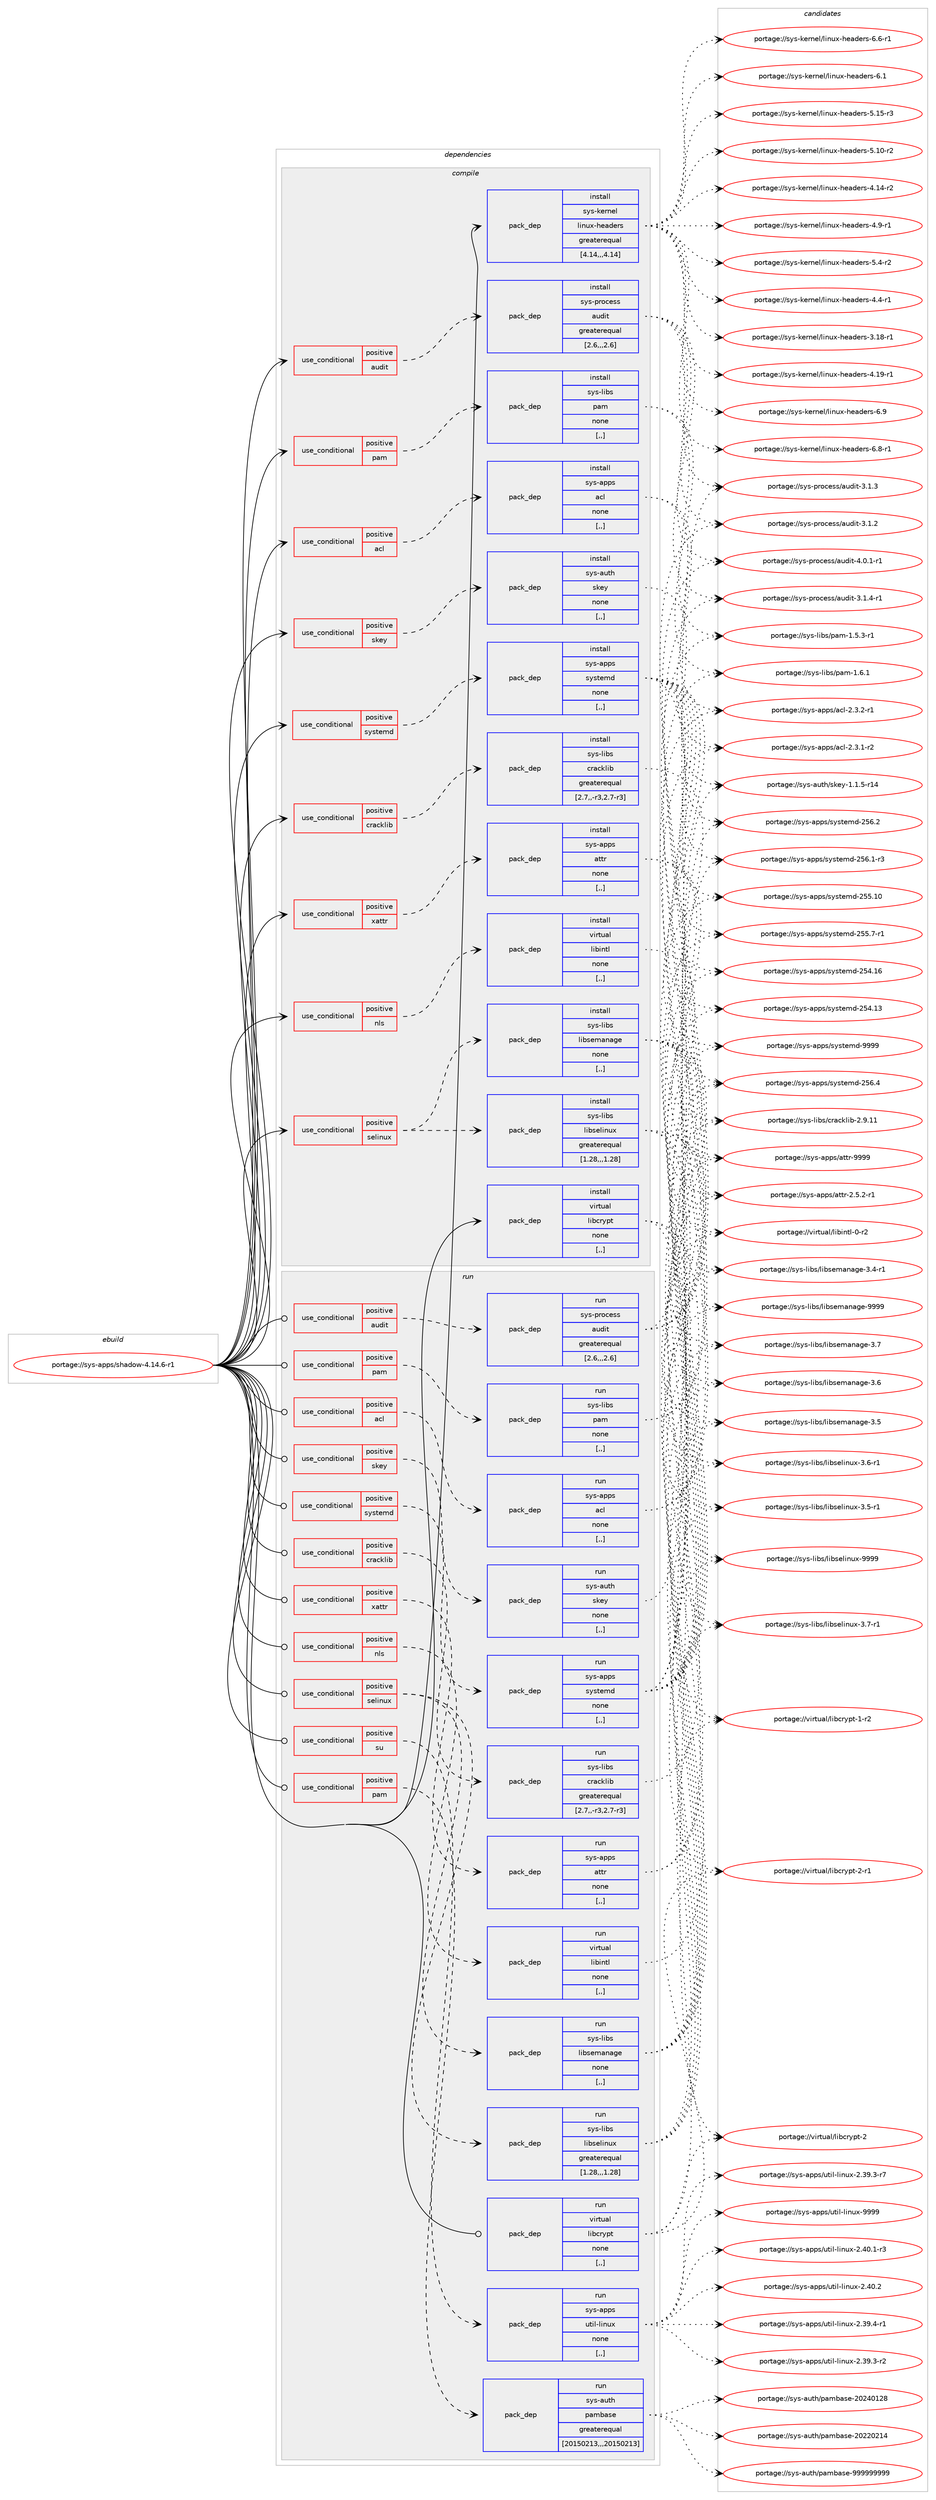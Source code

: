 digraph prolog {

# *************
# Graph options
# *************

newrank=true;
concentrate=true;
compound=true;
graph [rankdir=LR,fontname=Helvetica,fontsize=10,ranksep=1.5];#, ranksep=2.5, nodesep=0.2];
edge  [arrowhead=vee];
node  [fontname=Helvetica,fontsize=10];

# **********
# The ebuild
# **********

subgraph cluster_leftcol {
color=gray;
label=<<i>ebuild</i>>;
id [label="portage://sys-apps/shadow-4.14.6-r1", color=red, width=4, href="../sys-apps/shadow-4.14.6-r1.svg"];
}

# ****************
# The dependencies
# ****************

subgraph cluster_midcol {
color=gray;
label=<<i>dependencies</i>>;
subgraph cluster_compile {
fillcolor="#eeeeee";
style=filled;
label=<<i>compile</i>>;
subgraph cond111982 {
dependency423273 [label=<<TABLE BORDER="0" CELLBORDER="1" CELLSPACING="0" CELLPADDING="4"><TR><TD ROWSPAN="3" CELLPADDING="10">use_conditional</TD></TR><TR><TD>positive</TD></TR><TR><TD>acl</TD></TR></TABLE>>, shape=none, color=red];
subgraph pack308368 {
dependency423274 [label=<<TABLE BORDER="0" CELLBORDER="1" CELLSPACING="0" CELLPADDING="4" WIDTH="220"><TR><TD ROWSPAN="6" CELLPADDING="30">pack_dep</TD></TR><TR><TD WIDTH="110">install</TD></TR><TR><TD>sys-apps</TD></TR><TR><TD>acl</TD></TR><TR><TD>none</TD></TR><TR><TD>[,,]</TD></TR></TABLE>>, shape=none, color=blue];
}
dependency423273:e -> dependency423274:w [weight=20,style="dashed",arrowhead="vee"];
}
id:e -> dependency423273:w [weight=20,style="solid",arrowhead="vee"];
subgraph cond111983 {
dependency423275 [label=<<TABLE BORDER="0" CELLBORDER="1" CELLSPACING="0" CELLPADDING="4"><TR><TD ROWSPAN="3" CELLPADDING="10">use_conditional</TD></TR><TR><TD>positive</TD></TR><TR><TD>audit</TD></TR></TABLE>>, shape=none, color=red];
subgraph pack308369 {
dependency423276 [label=<<TABLE BORDER="0" CELLBORDER="1" CELLSPACING="0" CELLPADDING="4" WIDTH="220"><TR><TD ROWSPAN="6" CELLPADDING="30">pack_dep</TD></TR><TR><TD WIDTH="110">install</TD></TR><TR><TD>sys-process</TD></TR><TR><TD>audit</TD></TR><TR><TD>greaterequal</TD></TR><TR><TD>[2.6,,,2.6]</TD></TR></TABLE>>, shape=none, color=blue];
}
dependency423275:e -> dependency423276:w [weight=20,style="dashed",arrowhead="vee"];
}
id:e -> dependency423275:w [weight=20,style="solid",arrowhead="vee"];
subgraph cond111984 {
dependency423277 [label=<<TABLE BORDER="0" CELLBORDER="1" CELLSPACING="0" CELLPADDING="4"><TR><TD ROWSPAN="3" CELLPADDING="10">use_conditional</TD></TR><TR><TD>positive</TD></TR><TR><TD>cracklib</TD></TR></TABLE>>, shape=none, color=red];
subgraph pack308370 {
dependency423278 [label=<<TABLE BORDER="0" CELLBORDER="1" CELLSPACING="0" CELLPADDING="4" WIDTH="220"><TR><TD ROWSPAN="6" CELLPADDING="30">pack_dep</TD></TR><TR><TD WIDTH="110">install</TD></TR><TR><TD>sys-libs</TD></TR><TR><TD>cracklib</TD></TR><TR><TD>greaterequal</TD></TR><TR><TD>[2.7,,-r3,2.7-r3]</TD></TR></TABLE>>, shape=none, color=blue];
}
dependency423277:e -> dependency423278:w [weight=20,style="dashed",arrowhead="vee"];
}
id:e -> dependency423277:w [weight=20,style="solid",arrowhead="vee"];
subgraph cond111985 {
dependency423279 [label=<<TABLE BORDER="0" CELLBORDER="1" CELLSPACING="0" CELLPADDING="4"><TR><TD ROWSPAN="3" CELLPADDING="10">use_conditional</TD></TR><TR><TD>positive</TD></TR><TR><TD>nls</TD></TR></TABLE>>, shape=none, color=red];
subgraph pack308371 {
dependency423280 [label=<<TABLE BORDER="0" CELLBORDER="1" CELLSPACING="0" CELLPADDING="4" WIDTH="220"><TR><TD ROWSPAN="6" CELLPADDING="30">pack_dep</TD></TR><TR><TD WIDTH="110">install</TD></TR><TR><TD>virtual</TD></TR><TR><TD>libintl</TD></TR><TR><TD>none</TD></TR><TR><TD>[,,]</TD></TR></TABLE>>, shape=none, color=blue];
}
dependency423279:e -> dependency423280:w [weight=20,style="dashed",arrowhead="vee"];
}
id:e -> dependency423279:w [weight=20,style="solid",arrowhead="vee"];
subgraph cond111986 {
dependency423281 [label=<<TABLE BORDER="0" CELLBORDER="1" CELLSPACING="0" CELLPADDING="4"><TR><TD ROWSPAN="3" CELLPADDING="10">use_conditional</TD></TR><TR><TD>positive</TD></TR><TR><TD>pam</TD></TR></TABLE>>, shape=none, color=red];
subgraph pack308372 {
dependency423282 [label=<<TABLE BORDER="0" CELLBORDER="1" CELLSPACING="0" CELLPADDING="4" WIDTH="220"><TR><TD ROWSPAN="6" CELLPADDING="30">pack_dep</TD></TR><TR><TD WIDTH="110">install</TD></TR><TR><TD>sys-libs</TD></TR><TR><TD>pam</TD></TR><TR><TD>none</TD></TR><TR><TD>[,,]</TD></TR></TABLE>>, shape=none, color=blue];
}
dependency423281:e -> dependency423282:w [weight=20,style="dashed",arrowhead="vee"];
}
id:e -> dependency423281:w [weight=20,style="solid",arrowhead="vee"];
subgraph cond111987 {
dependency423283 [label=<<TABLE BORDER="0" CELLBORDER="1" CELLSPACING="0" CELLPADDING="4"><TR><TD ROWSPAN="3" CELLPADDING="10">use_conditional</TD></TR><TR><TD>positive</TD></TR><TR><TD>selinux</TD></TR></TABLE>>, shape=none, color=red];
subgraph pack308373 {
dependency423284 [label=<<TABLE BORDER="0" CELLBORDER="1" CELLSPACING="0" CELLPADDING="4" WIDTH="220"><TR><TD ROWSPAN="6" CELLPADDING="30">pack_dep</TD></TR><TR><TD WIDTH="110">install</TD></TR><TR><TD>sys-libs</TD></TR><TR><TD>libselinux</TD></TR><TR><TD>greaterequal</TD></TR><TR><TD>[1.28,,,1.28]</TD></TR></TABLE>>, shape=none, color=blue];
}
dependency423283:e -> dependency423284:w [weight=20,style="dashed",arrowhead="vee"];
subgraph pack308374 {
dependency423285 [label=<<TABLE BORDER="0" CELLBORDER="1" CELLSPACING="0" CELLPADDING="4" WIDTH="220"><TR><TD ROWSPAN="6" CELLPADDING="30">pack_dep</TD></TR><TR><TD WIDTH="110">install</TD></TR><TR><TD>sys-libs</TD></TR><TR><TD>libsemanage</TD></TR><TR><TD>none</TD></TR><TR><TD>[,,]</TD></TR></TABLE>>, shape=none, color=blue];
}
dependency423283:e -> dependency423285:w [weight=20,style="dashed",arrowhead="vee"];
}
id:e -> dependency423283:w [weight=20,style="solid",arrowhead="vee"];
subgraph cond111988 {
dependency423286 [label=<<TABLE BORDER="0" CELLBORDER="1" CELLSPACING="0" CELLPADDING="4"><TR><TD ROWSPAN="3" CELLPADDING="10">use_conditional</TD></TR><TR><TD>positive</TD></TR><TR><TD>skey</TD></TR></TABLE>>, shape=none, color=red];
subgraph pack308375 {
dependency423287 [label=<<TABLE BORDER="0" CELLBORDER="1" CELLSPACING="0" CELLPADDING="4" WIDTH="220"><TR><TD ROWSPAN="6" CELLPADDING="30">pack_dep</TD></TR><TR><TD WIDTH="110">install</TD></TR><TR><TD>sys-auth</TD></TR><TR><TD>skey</TD></TR><TR><TD>none</TD></TR><TR><TD>[,,]</TD></TR></TABLE>>, shape=none, color=blue];
}
dependency423286:e -> dependency423287:w [weight=20,style="dashed",arrowhead="vee"];
}
id:e -> dependency423286:w [weight=20,style="solid",arrowhead="vee"];
subgraph cond111989 {
dependency423288 [label=<<TABLE BORDER="0" CELLBORDER="1" CELLSPACING="0" CELLPADDING="4"><TR><TD ROWSPAN="3" CELLPADDING="10">use_conditional</TD></TR><TR><TD>positive</TD></TR><TR><TD>systemd</TD></TR></TABLE>>, shape=none, color=red];
subgraph pack308376 {
dependency423289 [label=<<TABLE BORDER="0" CELLBORDER="1" CELLSPACING="0" CELLPADDING="4" WIDTH="220"><TR><TD ROWSPAN="6" CELLPADDING="30">pack_dep</TD></TR><TR><TD WIDTH="110">install</TD></TR><TR><TD>sys-apps</TD></TR><TR><TD>systemd</TD></TR><TR><TD>none</TD></TR><TR><TD>[,,]</TD></TR></TABLE>>, shape=none, color=blue];
}
dependency423288:e -> dependency423289:w [weight=20,style="dashed",arrowhead="vee"];
}
id:e -> dependency423288:w [weight=20,style="solid",arrowhead="vee"];
subgraph cond111990 {
dependency423290 [label=<<TABLE BORDER="0" CELLBORDER="1" CELLSPACING="0" CELLPADDING="4"><TR><TD ROWSPAN="3" CELLPADDING="10">use_conditional</TD></TR><TR><TD>positive</TD></TR><TR><TD>xattr</TD></TR></TABLE>>, shape=none, color=red];
subgraph pack308377 {
dependency423291 [label=<<TABLE BORDER="0" CELLBORDER="1" CELLSPACING="0" CELLPADDING="4" WIDTH="220"><TR><TD ROWSPAN="6" CELLPADDING="30">pack_dep</TD></TR><TR><TD WIDTH="110">install</TD></TR><TR><TD>sys-apps</TD></TR><TR><TD>attr</TD></TR><TR><TD>none</TD></TR><TR><TD>[,,]</TD></TR></TABLE>>, shape=none, color=blue];
}
dependency423290:e -> dependency423291:w [weight=20,style="dashed",arrowhead="vee"];
}
id:e -> dependency423290:w [weight=20,style="solid",arrowhead="vee"];
subgraph pack308378 {
dependency423292 [label=<<TABLE BORDER="0" CELLBORDER="1" CELLSPACING="0" CELLPADDING="4" WIDTH="220"><TR><TD ROWSPAN="6" CELLPADDING="30">pack_dep</TD></TR><TR><TD WIDTH="110">install</TD></TR><TR><TD>sys-kernel</TD></TR><TR><TD>linux-headers</TD></TR><TR><TD>greaterequal</TD></TR><TR><TD>[4.14,,,4.14]</TD></TR></TABLE>>, shape=none, color=blue];
}
id:e -> dependency423292:w [weight=20,style="solid",arrowhead="vee"];
subgraph pack308379 {
dependency423293 [label=<<TABLE BORDER="0" CELLBORDER="1" CELLSPACING="0" CELLPADDING="4" WIDTH="220"><TR><TD ROWSPAN="6" CELLPADDING="30">pack_dep</TD></TR><TR><TD WIDTH="110">install</TD></TR><TR><TD>virtual</TD></TR><TR><TD>libcrypt</TD></TR><TR><TD>none</TD></TR><TR><TD>[,,]</TD></TR></TABLE>>, shape=none, color=blue];
}
id:e -> dependency423293:w [weight=20,style="solid",arrowhead="vee"];
}
subgraph cluster_compileandrun {
fillcolor="#eeeeee";
style=filled;
label=<<i>compile and run</i>>;
}
subgraph cluster_run {
fillcolor="#eeeeee";
style=filled;
label=<<i>run</i>>;
subgraph cond111991 {
dependency423294 [label=<<TABLE BORDER="0" CELLBORDER="1" CELLSPACING="0" CELLPADDING="4"><TR><TD ROWSPAN="3" CELLPADDING="10">use_conditional</TD></TR><TR><TD>positive</TD></TR><TR><TD>acl</TD></TR></TABLE>>, shape=none, color=red];
subgraph pack308380 {
dependency423295 [label=<<TABLE BORDER="0" CELLBORDER="1" CELLSPACING="0" CELLPADDING="4" WIDTH="220"><TR><TD ROWSPAN="6" CELLPADDING="30">pack_dep</TD></TR><TR><TD WIDTH="110">run</TD></TR><TR><TD>sys-apps</TD></TR><TR><TD>acl</TD></TR><TR><TD>none</TD></TR><TR><TD>[,,]</TD></TR></TABLE>>, shape=none, color=blue];
}
dependency423294:e -> dependency423295:w [weight=20,style="dashed",arrowhead="vee"];
}
id:e -> dependency423294:w [weight=20,style="solid",arrowhead="odot"];
subgraph cond111992 {
dependency423296 [label=<<TABLE BORDER="0" CELLBORDER="1" CELLSPACING="0" CELLPADDING="4"><TR><TD ROWSPAN="3" CELLPADDING="10">use_conditional</TD></TR><TR><TD>positive</TD></TR><TR><TD>audit</TD></TR></TABLE>>, shape=none, color=red];
subgraph pack308381 {
dependency423297 [label=<<TABLE BORDER="0" CELLBORDER="1" CELLSPACING="0" CELLPADDING="4" WIDTH="220"><TR><TD ROWSPAN="6" CELLPADDING="30">pack_dep</TD></TR><TR><TD WIDTH="110">run</TD></TR><TR><TD>sys-process</TD></TR><TR><TD>audit</TD></TR><TR><TD>greaterequal</TD></TR><TR><TD>[2.6,,,2.6]</TD></TR></TABLE>>, shape=none, color=blue];
}
dependency423296:e -> dependency423297:w [weight=20,style="dashed",arrowhead="vee"];
}
id:e -> dependency423296:w [weight=20,style="solid",arrowhead="odot"];
subgraph cond111993 {
dependency423298 [label=<<TABLE BORDER="0" CELLBORDER="1" CELLSPACING="0" CELLPADDING="4"><TR><TD ROWSPAN="3" CELLPADDING="10">use_conditional</TD></TR><TR><TD>positive</TD></TR><TR><TD>cracklib</TD></TR></TABLE>>, shape=none, color=red];
subgraph pack308382 {
dependency423299 [label=<<TABLE BORDER="0" CELLBORDER="1" CELLSPACING="0" CELLPADDING="4" WIDTH="220"><TR><TD ROWSPAN="6" CELLPADDING="30">pack_dep</TD></TR><TR><TD WIDTH="110">run</TD></TR><TR><TD>sys-libs</TD></TR><TR><TD>cracklib</TD></TR><TR><TD>greaterequal</TD></TR><TR><TD>[2.7,,-r3,2.7-r3]</TD></TR></TABLE>>, shape=none, color=blue];
}
dependency423298:e -> dependency423299:w [weight=20,style="dashed",arrowhead="vee"];
}
id:e -> dependency423298:w [weight=20,style="solid",arrowhead="odot"];
subgraph cond111994 {
dependency423300 [label=<<TABLE BORDER="0" CELLBORDER="1" CELLSPACING="0" CELLPADDING="4"><TR><TD ROWSPAN="3" CELLPADDING="10">use_conditional</TD></TR><TR><TD>positive</TD></TR><TR><TD>nls</TD></TR></TABLE>>, shape=none, color=red];
subgraph pack308383 {
dependency423301 [label=<<TABLE BORDER="0" CELLBORDER="1" CELLSPACING="0" CELLPADDING="4" WIDTH="220"><TR><TD ROWSPAN="6" CELLPADDING="30">pack_dep</TD></TR><TR><TD WIDTH="110">run</TD></TR><TR><TD>virtual</TD></TR><TR><TD>libintl</TD></TR><TR><TD>none</TD></TR><TR><TD>[,,]</TD></TR></TABLE>>, shape=none, color=blue];
}
dependency423300:e -> dependency423301:w [weight=20,style="dashed",arrowhead="vee"];
}
id:e -> dependency423300:w [weight=20,style="solid",arrowhead="odot"];
subgraph cond111995 {
dependency423302 [label=<<TABLE BORDER="0" CELLBORDER="1" CELLSPACING="0" CELLPADDING="4"><TR><TD ROWSPAN="3" CELLPADDING="10">use_conditional</TD></TR><TR><TD>positive</TD></TR><TR><TD>pam</TD></TR></TABLE>>, shape=none, color=red];
subgraph pack308384 {
dependency423303 [label=<<TABLE BORDER="0" CELLBORDER="1" CELLSPACING="0" CELLPADDING="4" WIDTH="220"><TR><TD ROWSPAN="6" CELLPADDING="30">pack_dep</TD></TR><TR><TD WIDTH="110">run</TD></TR><TR><TD>sys-auth</TD></TR><TR><TD>pambase</TD></TR><TR><TD>greaterequal</TD></TR><TR><TD>[20150213,,,20150213]</TD></TR></TABLE>>, shape=none, color=blue];
}
dependency423302:e -> dependency423303:w [weight=20,style="dashed",arrowhead="vee"];
}
id:e -> dependency423302:w [weight=20,style="solid",arrowhead="odot"];
subgraph cond111996 {
dependency423304 [label=<<TABLE BORDER="0" CELLBORDER="1" CELLSPACING="0" CELLPADDING="4"><TR><TD ROWSPAN="3" CELLPADDING="10">use_conditional</TD></TR><TR><TD>positive</TD></TR><TR><TD>pam</TD></TR></TABLE>>, shape=none, color=red];
subgraph pack308385 {
dependency423305 [label=<<TABLE BORDER="0" CELLBORDER="1" CELLSPACING="0" CELLPADDING="4" WIDTH="220"><TR><TD ROWSPAN="6" CELLPADDING="30">pack_dep</TD></TR><TR><TD WIDTH="110">run</TD></TR><TR><TD>sys-libs</TD></TR><TR><TD>pam</TD></TR><TR><TD>none</TD></TR><TR><TD>[,,]</TD></TR></TABLE>>, shape=none, color=blue];
}
dependency423304:e -> dependency423305:w [weight=20,style="dashed",arrowhead="vee"];
}
id:e -> dependency423304:w [weight=20,style="solid",arrowhead="odot"];
subgraph cond111997 {
dependency423306 [label=<<TABLE BORDER="0" CELLBORDER="1" CELLSPACING="0" CELLPADDING="4"><TR><TD ROWSPAN="3" CELLPADDING="10">use_conditional</TD></TR><TR><TD>positive</TD></TR><TR><TD>selinux</TD></TR></TABLE>>, shape=none, color=red];
subgraph pack308386 {
dependency423307 [label=<<TABLE BORDER="0" CELLBORDER="1" CELLSPACING="0" CELLPADDING="4" WIDTH="220"><TR><TD ROWSPAN="6" CELLPADDING="30">pack_dep</TD></TR><TR><TD WIDTH="110">run</TD></TR><TR><TD>sys-libs</TD></TR><TR><TD>libselinux</TD></TR><TR><TD>greaterequal</TD></TR><TR><TD>[1.28,,,1.28]</TD></TR></TABLE>>, shape=none, color=blue];
}
dependency423306:e -> dependency423307:w [weight=20,style="dashed",arrowhead="vee"];
subgraph pack308387 {
dependency423308 [label=<<TABLE BORDER="0" CELLBORDER="1" CELLSPACING="0" CELLPADDING="4" WIDTH="220"><TR><TD ROWSPAN="6" CELLPADDING="30">pack_dep</TD></TR><TR><TD WIDTH="110">run</TD></TR><TR><TD>sys-libs</TD></TR><TR><TD>libsemanage</TD></TR><TR><TD>none</TD></TR><TR><TD>[,,]</TD></TR></TABLE>>, shape=none, color=blue];
}
dependency423306:e -> dependency423308:w [weight=20,style="dashed",arrowhead="vee"];
}
id:e -> dependency423306:w [weight=20,style="solid",arrowhead="odot"];
subgraph cond111998 {
dependency423309 [label=<<TABLE BORDER="0" CELLBORDER="1" CELLSPACING="0" CELLPADDING="4"><TR><TD ROWSPAN="3" CELLPADDING="10">use_conditional</TD></TR><TR><TD>positive</TD></TR><TR><TD>skey</TD></TR></TABLE>>, shape=none, color=red];
subgraph pack308388 {
dependency423310 [label=<<TABLE BORDER="0" CELLBORDER="1" CELLSPACING="0" CELLPADDING="4" WIDTH="220"><TR><TD ROWSPAN="6" CELLPADDING="30">pack_dep</TD></TR><TR><TD WIDTH="110">run</TD></TR><TR><TD>sys-auth</TD></TR><TR><TD>skey</TD></TR><TR><TD>none</TD></TR><TR><TD>[,,]</TD></TR></TABLE>>, shape=none, color=blue];
}
dependency423309:e -> dependency423310:w [weight=20,style="dashed",arrowhead="vee"];
}
id:e -> dependency423309:w [weight=20,style="solid",arrowhead="odot"];
subgraph cond111999 {
dependency423311 [label=<<TABLE BORDER="0" CELLBORDER="1" CELLSPACING="0" CELLPADDING="4"><TR><TD ROWSPAN="3" CELLPADDING="10">use_conditional</TD></TR><TR><TD>positive</TD></TR><TR><TD>su</TD></TR></TABLE>>, shape=none, color=red];
subgraph pack308389 {
dependency423312 [label=<<TABLE BORDER="0" CELLBORDER="1" CELLSPACING="0" CELLPADDING="4" WIDTH="220"><TR><TD ROWSPAN="6" CELLPADDING="30">pack_dep</TD></TR><TR><TD WIDTH="110">run</TD></TR><TR><TD>sys-apps</TD></TR><TR><TD>util-linux</TD></TR><TR><TD>none</TD></TR><TR><TD>[,,]</TD></TR></TABLE>>, shape=none, color=blue];
}
dependency423311:e -> dependency423312:w [weight=20,style="dashed",arrowhead="vee"];
}
id:e -> dependency423311:w [weight=20,style="solid",arrowhead="odot"];
subgraph cond112000 {
dependency423313 [label=<<TABLE BORDER="0" CELLBORDER="1" CELLSPACING="0" CELLPADDING="4"><TR><TD ROWSPAN="3" CELLPADDING="10">use_conditional</TD></TR><TR><TD>positive</TD></TR><TR><TD>systemd</TD></TR></TABLE>>, shape=none, color=red];
subgraph pack308390 {
dependency423314 [label=<<TABLE BORDER="0" CELLBORDER="1" CELLSPACING="0" CELLPADDING="4" WIDTH="220"><TR><TD ROWSPAN="6" CELLPADDING="30">pack_dep</TD></TR><TR><TD WIDTH="110">run</TD></TR><TR><TD>sys-apps</TD></TR><TR><TD>systemd</TD></TR><TR><TD>none</TD></TR><TR><TD>[,,]</TD></TR></TABLE>>, shape=none, color=blue];
}
dependency423313:e -> dependency423314:w [weight=20,style="dashed",arrowhead="vee"];
}
id:e -> dependency423313:w [weight=20,style="solid",arrowhead="odot"];
subgraph cond112001 {
dependency423315 [label=<<TABLE BORDER="0" CELLBORDER="1" CELLSPACING="0" CELLPADDING="4"><TR><TD ROWSPAN="3" CELLPADDING="10">use_conditional</TD></TR><TR><TD>positive</TD></TR><TR><TD>xattr</TD></TR></TABLE>>, shape=none, color=red];
subgraph pack308391 {
dependency423316 [label=<<TABLE BORDER="0" CELLBORDER="1" CELLSPACING="0" CELLPADDING="4" WIDTH="220"><TR><TD ROWSPAN="6" CELLPADDING="30">pack_dep</TD></TR><TR><TD WIDTH="110">run</TD></TR><TR><TD>sys-apps</TD></TR><TR><TD>attr</TD></TR><TR><TD>none</TD></TR><TR><TD>[,,]</TD></TR></TABLE>>, shape=none, color=blue];
}
dependency423315:e -> dependency423316:w [weight=20,style="dashed",arrowhead="vee"];
}
id:e -> dependency423315:w [weight=20,style="solid",arrowhead="odot"];
subgraph pack308392 {
dependency423317 [label=<<TABLE BORDER="0" CELLBORDER="1" CELLSPACING="0" CELLPADDING="4" WIDTH="220"><TR><TD ROWSPAN="6" CELLPADDING="30">pack_dep</TD></TR><TR><TD WIDTH="110">run</TD></TR><TR><TD>virtual</TD></TR><TR><TD>libcrypt</TD></TR><TR><TD>none</TD></TR><TR><TD>[,,]</TD></TR></TABLE>>, shape=none, color=blue];
}
id:e -> dependency423317:w [weight=20,style="solid",arrowhead="odot"];
}
}

# **************
# The candidates
# **************

subgraph cluster_choices {
rank=same;
color=gray;
label=<<i>candidates</i>>;

subgraph choice308368 {
color=black;
nodesep=1;
choice11512111545971121121154797991084550465146504511449 [label="portage://sys-apps/acl-2.3.2-r1", color=red, width=4,href="../sys-apps/acl-2.3.2-r1.svg"];
choice11512111545971121121154797991084550465146494511450 [label="portage://sys-apps/acl-2.3.1-r2", color=red, width=4,href="../sys-apps/acl-2.3.1-r2.svg"];
dependency423274:e -> choice11512111545971121121154797991084550465146504511449:w [style=dotted,weight="100"];
dependency423274:e -> choice11512111545971121121154797991084550465146494511450:w [style=dotted,weight="100"];
}
subgraph choice308369 {
color=black;
nodesep=1;
choice115121115451121141119910111511547971171001051164552464846494511449 [label="portage://sys-process/audit-4.0.1-r1", color=red, width=4,href="../sys-process/audit-4.0.1-r1.svg"];
choice115121115451121141119910111511547971171001051164551464946524511449 [label="portage://sys-process/audit-3.1.4-r1", color=red, width=4,href="../sys-process/audit-3.1.4-r1.svg"];
choice11512111545112114111991011151154797117100105116455146494651 [label="portage://sys-process/audit-3.1.3", color=red, width=4,href="../sys-process/audit-3.1.3.svg"];
choice11512111545112114111991011151154797117100105116455146494650 [label="portage://sys-process/audit-3.1.2", color=red, width=4,href="../sys-process/audit-3.1.2.svg"];
dependency423276:e -> choice115121115451121141119910111511547971171001051164552464846494511449:w [style=dotted,weight="100"];
dependency423276:e -> choice115121115451121141119910111511547971171001051164551464946524511449:w [style=dotted,weight="100"];
dependency423276:e -> choice11512111545112114111991011151154797117100105116455146494651:w [style=dotted,weight="100"];
dependency423276:e -> choice11512111545112114111991011151154797117100105116455146494650:w [style=dotted,weight="100"];
}
subgraph choice308370 {
color=black;
nodesep=1;
choice1151211154510810598115479911497991071081059845504657464949 [label="portage://sys-libs/cracklib-2.9.11", color=red, width=4,href="../sys-libs/cracklib-2.9.11.svg"];
dependency423278:e -> choice1151211154510810598115479911497991071081059845504657464949:w [style=dotted,weight="100"];
}
subgraph choice308371 {
color=black;
nodesep=1;
choice11810511411611797108471081059810511011610845484511450 [label="portage://virtual/libintl-0-r2", color=red, width=4,href="../virtual/libintl-0-r2.svg"];
dependency423280:e -> choice11810511411611797108471081059810511011610845484511450:w [style=dotted,weight="100"];
}
subgraph choice308372 {
color=black;
nodesep=1;
choice11512111545108105981154711297109454946544649 [label="portage://sys-libs/pam-1.6.1", color=red, width=4,href="../sys-libs/pam-1.6.1.svg"];
choice115121115451081059811547112971094549465346514511449 [label="portage://sys-libs/pam-1.5.3-r1", color=red, width=4,href="../sys-libs/pam-1.5.3-r1.svg"];
dependency423282:e -> choice11512111545108105981154711297109454946544649:w [style=dotted,weight="100"];
dependency423282:e -> choice115121115451081059811547112971094549465346514511449:w [style=dotted,weight="100"];
}
subgraph choice308373 {
color=black;
nodesep=1;
choice115121115451081059811547108105981151011081051101171204557575757 [label="portage://sys-libs/libselinux-9999", color=red, width=4,href="../sys-libs/libselinux-9999.svg"];
choice11512111545108105981154710810598115101108105110117120455146554511449 [label="portage://sys-libs/libselinux-3.7-r1", color=red, width=4,href="../sys-libs/libselinux-3.7-r1.svg"];
choice11512111545108105981154710810598115101108105110117120455146544511449 [label="portage://sys-libs/libselinux-3.6-r1", color=red, width=4,href="../sys-libs/libselinux-3.6-r1.svg"];
choice11512111545108105981154710810598115101108105110117120455146534511449 [label="portage://sys-libs/libselinux-3.5-r1", color=red, width=4,href="../sys-libs/libselinux-3.5-r1.svg"];
dependency423284:e -> choice115121115451081059811547108105981151011081051101171204557575757:w [style=dotted,weight="100"];
dependency423284:e -> choice11512111545108105981154710810598115101108105110117120455146554511449:w [style=dotted,weight="100"];
dependency423284:e -> choice11512111545108105981154710810598115101108105110117120455146544511449:w [style=dotted,weight="100"];
dependency423284:e -> choice11512111545108105981154710810598115101108105110117120455146534511449:w [style=dotted,weight="100"];
}
subgraph choice308374 {
color=black;
nodesep=1;
choice1151211154510810598115471081059811510110997110971031014557575757 [label="portage://sys-libs/libsemanage-9999", color=red, width=4,href="../sys-libs/libsemanage-9999.svg"];
choice11512111545108105981154710810598115101109971109710310145514655 [label="portage://sys-libs/libsemanage-3.7", color=red, width=4,href="../sys-libs/libsemanage-3.7.svg"];
choice11512111545108105981154710810598115101109971109710310145514654 [label="portage://sys-libs/libsemanage-3.6", color=red, width=4,href="../sys-libs/libsemanage-3.6.svg"];
choice11512111545108105981154710810598115101109971109710310145514653 [label="portage://sys-libs/libsemanage-3.5", color=red, width=4,href="../sys-libs/libsemanage-3.5.svg"];
choice115121115451081059811547108105981151011099711097103101455146524511449 [label="portage://sys-libs/libsemanage-3.4-r1", color=red, width=4,href="../sys-libs/libsemanage-3.4-r1.svg"];
dependency423285:e -> choice1151211154510810598115471081059811510110997110971031014557575757:w [style=dotted,weight="100"];
dependency423285:e -> choice11512111545108105981154710810598115101109971109710310145514655:w [style=dotted,weight="100"];
dependency423285:e -> choice11512111545108105981154710810598115101109971109710310145514654:w [style=dotted,weight="100"];
dependency423285:e -> choice11512111545108105981154710810598115101109971109710310145514653:w [style=dotted,weight="100"];
dependency423285:e -> choice115121115451081059811547108105981151011099711097103101455146524511449:w [style=dotted,weight="100"];
}
subgraph choice308375 {
color=black;
nodesep=1;
choice115121115459711711610447115107101121454946494653451144952 [label="portage://sys-auth/skey-1.1.5-r14", color=red, width=4,href="../sys-auth/skey-1.1.5-r14.svg"];
dependency423287:e -> choice115121115459711711610447115107101121454946494653451144952:w [style=dotted,weight="100"];
}
subgraph choice308376 {
color=black;
nodesep=1;
choice1151211154597112112115471151211151161011091004557575757 [label="portage://sys-apps/systemd-9999", color=red, width=4,href="../sys-apps/systemd-9999.svg"];
choice115121115459711211211547115121115116101109100455053544652 [label="portage://sys-apps/systemd-256.4", color=red, width=4,href="../sys-apps/systemd-256.4.svg"];
choice115121115459711211211547115121115116101109100455053544650 [label="portage://sys-apps/systemd-256.2", color=red, width=4,href="../sys-apps/systemd-256.2.svg"];
choice1151211154597112112115471151211151161011091004550535446494511451 [label="portage://sys-apps/systemd-256.1-r3", color=red, width=4,href="../sys-apps/systemd-256.1-r3.svg"];
choice11512111545971121121154711512111511610110910045505353464948 [label="portage://sys-apps/systemd-255.10", color=red, width=4,href="../sys-apps/systemd-255.10.svg"];
choice1151211154597112112115471151211151161011091004550535346554511449 [label="portage://sys-apps/systemd-255.7-r1", color=red, width=4,href="../sys-apps/systemd-255.7-r1.svg"];
choice11512111545971121121154711512111511610110910045505352464954 [label="portage://sys-apps/systemd-254.16", color=red, width=4,href="../sys-apps/systemd-254.16.svg"];
choice11512111545971121121154711512111511610110910045505352464951 [label="portage://sys-apps/systemd-254.13", color=red, width=4,href="../sys-apps/systemd-254.13.svg"];
dependency423289:e -> choice1151211154597112112115471151211151161011091004557575757:w [style=dotted,weight="100"];
dependency423289:e -> choice115121115459711211211547115121115116101109100455053544652:w [style=dotted,weight="100"];
dependency423289:e -> choice115121115459711211211547115121115116101109100455053544650:w [style=dotted,weight="100"];
dependency423289:e -> choice1151211154597112112115471151211151161011091004550535446494511451:w [style=dotted,weight="100"];
dependency423289:e -> choice11512111545971121121154711512111511610110910045505353464948:w [style=dotted,weight="100"];
dependency423289:e -> choice1151211154597112112115471151211151161011091004550535346554511449:w [style=dotted,weight="100"];
dependency423289:e -> choice11512111545971121121154711512111511610110910045505352464954:w [style=dotted,weight="100"];
dependency423289:e -> choice11512111545971121121154711512111511610110910045505352464951:w [style=dotted,weight="100"];
}
subgraph choice308377 {
color=black;
nodesep=1;
choice115121115459711211211547971161161144557575757 [label="portage://sys-apps/attr-9999", color=red, width=4,href="../sys-apps/attr-9999.svg"];
choice115121115459711211211547971161161144550465346504511449 [label="portage://sys-apps/attr-2.5.2-r1", color=red, width=4,href="../sys-apps/attr-2.5.2-r1.svg"];
dependency423291:e -> choice115121115459711211211547971161161144557575757:w [style=dotted,weight="100"];
dependency423291:e -> choice115121115459711211211547971161161144550465346504511449:w [style=dotted,weight="100"];
}
subgraph choice308378 {
color=black;
nodesep=1;
choice1151211154510710111411010110847108105110117120451041019710010111411545544657 [label="portage://sys-kernel/linux-headers-6.9", color=red, width=4,href="../sys-kernel/linux-headers-6.9.svg"];
choice11512111545107101114110101108471081051101171204510410197100101114115455446564511449 [label="portage://sys-kernel/linux-headers-6.8-r1", color=red, width=4,href="../sys-kernel/linux-headers-6.8-r1.svg"];
choice11512111545107101114110101108471081051101171204510410197100101114115455446544511449 [label="portage://sys-kernel/linux-headers-6.6-r1", color=red, width=4,href="../sys-kernel/linux-headers-6.6-r1.svg"];
choice1151211154510710111411010110847108105110117120451041019710010111411545544649 [label="portage://sys-kernel/linux-headers-6.1", color=red, width=4,href="../sys-kernel/linux-headers-6.1.svg"];
choice1151211154510710111411010110847108105110117120451041019710010111411545534649534511451 [label="portage://sys-kernel/linux-headers-5.15-r3", color=red, width=4,href="../sys-kernel/linux-headers-5.15-r3.svg"];
choice1151211154510710111411010110847108105110117120451041019710010111411545534649484511450 [label="portage://sys-kernel/linux-headers-5.10-r2", color=red, width=4,href="../sys-kernel/linux-headers-5.10-r2.svg"];
choice11512111545107101114110101108471081051101171204510410197100101114115455346524511450 [label="portage://sys-kernel/linux-headers-5.4-r2", color=red, width=4,href="../sys-kernel/linux-headers-5.4-r2.svg"];
choice1151211154510710111411010110847108105110117120451041019710010111411545524649574511449 [label="portage://sys-kernel/linux-headers-4.19-r1", color=red, width=4,href="../sys-kernel/linux-headers-4.19-r1.svg"];
choice1151211154510710111411010110847108105110117120451041019710010111411545524649524511450 [label="portage://sys-kernel/linux-headers-4.14-r2", color=red, width=4,href="../sys-kernel/linux-headers-4.14-r2.svg"];
choice11512111545107101114110101108471081051101171204510410197100101114115455246574511449 [label="portage://sys-kernel/linux-headers-4.9-r1", color=red, width=4,href="../sys-kernel/linux-headers-4.9-r1.svg"];
choice11512111545107101114110101108471081051101171204510410197100101114115455246524511449 [label="portage://sys-kernel/linux-headers-4.4-r1", color=red, width=4,href="../sys-kernel/linux-headers-4.4-r1.svg"];
choice1151211154510710111411010110847108105110117120451041019710010111411545514649564511449 [label="portage://sys-kernel/linux-headers-3.18-r1", color=red, width=4,href="../sys-kernel/linux-headers-3.18-r1.svg"];
dependency423292:e -> choice1151211154510710111411010110847108105110117120451041019710010111411545544657:w [style=dotted,weight="100"];
dependency423292:e -> choice11512111545107101114110101108471081051101171204510410197100101114115455446564511449:w [style=dotted,weight="100"];
dependency423292:e -> choice11512111545107101114110101108471081051101171204510410197100101114115455446544511449:w [style=dotted,weight="100"];
dependency423292:e -> choice1151211154510710111411010110847108105110117120451041019710010111411545544649:w [style=dotted,weight="100"];
dependency423292:e -> choice1151211154510710111411010110847108105110117120451041019710010111411545534649534511451:w [style=dotted,weight="100"];
dependency423292:e -> choice1151211154510710111411010110847108105110117120451041019710010111411545534649484511450:w [style=dotted,weight="100"];
dependency423292:e -> choice11512111545107101114110101108471081051101171204510410197100101114115455346524511450:w [style=dotted,weight="100"];
dependency423292:e -> choice1151211154510710111411010110847108105110117120451041019710010111411545524649574511449:w [style=dotted,weight="100"];
dependency423292:e -> choice1151211154510710111411010110847108105110117120451041019710010111411545524649524511450:w [style=dotted,weight="100"];
dependency423292:e -> choice11512111545107101114110101108471081051101171204510410197100101114115455246574511449:w [style=dotted,weight="100"];
dependency423292:e -> choice11512111545107101114110101108471081051101171204510410197100101114115455246524511449:w [style=dotted,weight="100"];
dependency423292:e -> choice1151211154510710111411010110847108105110117120451041019710010111411545514649564511449:w [style=dotted,weight="100"];
}
subgraph choice308379 {
color=black;
nodesep=1;
choice1181051141161179710847108105989911412111211645504511449 [label="portage://virtual/libcrypt-2-r1", color=red, width=4,href="../virtual/libcrypt-2-r1.svg"];
choice118105114116117971084710810598991141211121164550 [label="portage://virtual/libcrypt-2", color=red, width=4,href="../virtual/libcrypt-2.svg"];
choice1181051141161179710847108105989911412111211645494511450 [label="portage://virtual/libcrypt-1-r2", color=red, width=4,href="../virtual/libcrypt-1-r2.svg"];
dependency423293:e -> choice1181051141161179710847108105989911412111211645504511449:w [style=dotted,weight="100"];
dependency423293:e -> choice118105114116117971084710810598991141211121164550:w [style=dotted,weight="100"];
dependency423293:e -> choice1181051141161179710847108105989911412111211645494511450:w [style=dotted,weight="100"];
}
subgraph choice308380 {
color=black;
nodesep=1;
choice11512111545971121121154797991084550465146504511449 [label="portage://sys-apps/acl-2.3.2-r1", color=red, width=4,href="../sys-apps/acl-2.3.2-r1.svg"];
choice11512111545971121121154797991084550465146494511450 [label="portage://sys-apps/acl-2.3.1-r2", color=red, width=4,href="../sys-apps/acl-2.3.1-r2.svg"];
dependency423295:e -> choice11512111545971121121154797991084550465146504511449:w [style=dotted,weight="100"];
dependency423295:e -> choice11512111545971121121154797991084550465146494511450:w [style=dotted,weight="100"];
}
subgraph choice308381 {
color=black;
nodesep=1;
choice115121115451121141119910111511547971171001051164552464846494511449 [label="portage://sys-process/audit-4.0.1-r1", color=red, width=4,href="../sys-process/audit-4.0.1-r1.svg"];
choice115121115451121141119910111511547971171001051164551464946524511449 [label="portage://sys-process/audit-3.1.4-r1", color=red, width=4,href="../sys-process/audit-3.1.4-r1.svg"];
choice11512111545112114111991011151154797117100105116455146494651 [label="portage://sys-process/audit-3.1.3", color=red, width=4,href="../sys-process/audit-3.1.3.svg"];
choice11512111545112114111991011151154797117100105116455146494650 [label="portage://sys-process/audit-3.1.2", color=red, width=4,href="../sys-process/audit-3.1.2.svg"];
dependency423297:e -> choice115121115451121141119910111511547971171001051164552464846494511449:w [style=dotted,weight="100"];
dependency423297:e -> choice115121115451121141119910111511547971171001051164551464946524511449:w [style=dotted,weight="100"];
dependency423297:e -> choice11512111545112114111991011151154797117100105116455146494651:w [style=dotted,weight="100"];
dependency423297:e -> choice11512111545112114111991011151154797117100105116455146494650:w [style=dotted,weight="100"];
}
subgraph choice308382 {
color=black;
nodesep=1;
choice1151211154510810598115479911497991071081059845504657464949 [label="portage://sys-libs/cracklib-2.9.11", color=red, width=4,href="../sys-libs/cracklib-2.9.11.svg"];
dependency423299:e -> choice1151211154510810598115479911497991071081059845504657464949:w [style=dotted,weight="100"];
}
subgraph choice308383 {
color=black;
nodesep=1;
choice11810511411611797108471081059810511011610845484511450 [label="portage://virtual/libintl-0-r2", color=red, width=4,href="../virtual/libintl-0-r2.svg"];
dependency423301:e -> choice11810511411611797108471081059810511011610845484511450:w [style=dotted,weight="100"];
}
subgraph choice308384 {
color=black;
nodesep=1;
choice11512111545971171161044711297109989711510145575757575757575757 [label="portage://sys-auth/pambase-999999999", color=red, width=4,href="../sys-auth/pambase-999999999.svg"];
choice115121115459711711610447112971099897115101455048505248495056 [label="portage://sys-auth/pambase-20240128", color=red, width=4,href="../sys-auth/pambase-20240128.svg"];
choice115121115459711711610447112971099897115101455048505048504952 [label="portage://sys-auth/pambase-20220214", color=red, width=4,href="../sys-auth/pambase-20220214.svg"];
dependency423303:e -> choice11512111545971171161044711297109989711510145575757575757575757:w [style=dotted,weight="100"];
dependency423303:e -> choice115121115459711711610447112971099897115101455048505248495056:w [style=dotted,weight="100"];
dependency423303:e -> choice115121115459711711610447112971099897115101455048505048504952:w [style=dotted,weight="100"];
}
subgraph choice308385 {
color=black;
nodesep=1;
choice11512111545108105981154711297109454946544649 [label="portage://sys-libs/pam-1.6.1", color=red, width=4,href="../sys-libs/pam-1.6.1.svg"];
choice115121115451081059811547112971094549465346514511449 [label="portage://sys-libs/pam-1.5.3-r1", color=red, width=4,href="../sys-libs/pam-1.5.3-r1.svg"];
dependency423305:e -> choice11512111545108105981154711297109454946544649:w [style=dotted,weight="100"];
dependency423305:e -> choice115121115451081059811547112971094549465346514511449:w [style=dotted,weight="100"];
}
subgraph choice308386 {
color=black;
nodesep=1;
choice115121115451081059811547108105981151011081051101171204557575757 [label="portage://sys-libs/libselinux-9999", color=red, width=4,href="../sys-libs/libselinux-9999.svg"];
choice11512111545108105981154710810598115101108105110117120455146554511449 [label="portage://sys-libs/libselinux-3.7-r1", color=red, width=4,href="../sys-libs/libselinux-3.7-r1.svg"];
choice11512111545108105981154710810598115101108105110117120455146544511449 [label="portage://sys-libs/libselinux-3.6-r1", color=red, width=4,href="../sys-libs/libselinux-3.6-r1.svg"];
choice11512111545108105981154710810598115101108105110117120455146534511449 [label="portage://sys-libs/libselinux-3.5-r1", color=red, width=4,href="../sys-libs/libselinux-3.5-r1.svg"];
dependency423307:e -> choice115121115451081059811547108105981151011081051101171204557575757:w [style=dotted,weight="100"];
dependency423307:e -> choice11512111545108105981154710810598115101108105110117120455146554511449:w [style=dotted,weight="100"];
dependency423307:e -> choice11512111545108105981154710810598115101108105110117120455146544511449:w [style=dotted,weight="100"];
dependency423307:e -> choice11512111545108105981154710810598115101108105110117120455146534511449:w [style=dotted,weight="100"];
}
subgraph choice308387 {
color=black;
nodesep=1;
choice1151211154510810598115471081059811510110997110971031014557575757 [label="portage://sys-libs/libsemanage-9999", color=red, width=4,href="../sys-libs/libsemanage-9999.svg"];
choice11512111545108105981154710810598115101109971109710310145514655 [label="portage://sys-libs/libsemanage-3.7", color=red, width=4,href="../sys-libs/libsemanage-3.7.svg"];
choice11512111545108105981154710810598115101109971109710310145514654 [label="portage://sys-libs/libsemanage-3.6", color=red, width=4,href="../sys-libs/libsemanage-3.6.svg"];
choice11512111545108105981154710810598115101109971109710310145514653 [label="portage://sys-libs/libsemanage-3.5", color=red, width=4,href="../sys-libs/libsemanage-3.5.svg"];
choice115121115451081059811547108105981151011099711097103101455146524511449 [label="portage://sys-libs/libsemanage-3.4-r1", color=red, width=4,href="../sys-libs/libsemanage-3.4-r1.svg"];
dependency423308:e -> choice1151211154510810598115471081059811510110997110971031014557575757:w [style=dotted,weight="100"];
dependency423308:e -> choice11512111545108105981154710810598115101109971109710310145514655:w [style=dotted,weight="100"];
dependency423308:e -> choice11512111545108105981154710810598115101109971109710310145514654:w [style=dotted,weight="100"];
dependency423308:e -> choice11512111545108105981154710810598115101109971109710310145514653:w [style=dotted,weight="100"];
dependency423308:e -> choice115121115451081059811547108105981151011099711097103101455146524511449:w [style=dotted,weight="100"];
}
subgraph choice308388 {
color=black;
nodesep=1;
choice115121115459711711610447115107101121454946494653451144952 [label="portage://sys-auth/skey-1.1.5-r14", color=red, width=4,href="../sys-auth/skey-1.1.5-r14.svg"];
dependency423310:e -> choice115121115459711711610447115107101121454946494653451144952:w [style=dotted,weight="100"];
}
subgraph choice308389 {
color=black;
nodesep=1;
choice115121115459711211211547117116105108451081051101171204557575757 [label="portage://sys-apps/util-linux-9999", color=red, width=4,href="../sys-apps/util-linux-9999.svg"];
choice1151211154597112112115471171161051084510810511011712045504652484650 [label="portage://sys-apps/util-linux-2.40.2", color=red, width=4,href="../sys-apps/util-linux-2.40.2.svg"];
choice11512111545971121121154711711610510845108105110117120455046524846494511451 [label="portage://sys-apps/util-linux-2.40.1-r3", color=red, width=4,href="../sys-apps/util-linux-2.40.1-r3.svg"];
choice11512111545971121121154711711610510845108105110117120455046515746524511449 [label="portage://sys-apps/util-linux-2.39.4-r1", color=red, width=4,href="../sys-apps/util-linux-2.39.4-r1.svg"];
choice11512111545971121121154711711610510845108105110117120455046515746514511455 [label="portage://sys-apps/util-linux-2.39.3-r7", color=red, width=4,href="../sys-apps/util-linux-2.39.3-r7.svg"];
choice11512111545971121121154711711610510845108105110117120455046515746514511450 [label="portage://sys-apps/util-linux-2.39.3-r2", color=red, width=4,href="../sys-apps/util-linux-2.39.3-r2.svg"];
dependency423312:e -> choice115121115459711211211547117116105108451081051101171204557575757:w [style=dotted,weight="100"];
dependency423312:e -> choice1151211154597112112115471171161051084510810511011712045504652484650:w [style=dotted,weight="100"];
dependency423312:e -> choice11512111545971121121154711711610510845108105110117120455046524846494511451:w [style=dotted,weight="100"];
dependency423312:e -> choice11512111545971121121154711711610510845108105110117120455046515746524511449:w [style=dotted,weight="100"];
dependency423312:e -> choice11512111545971121121154711711610510845108105110117120455046515746514511455:w [style=dotted,weight="100"];
dependency423312:e -> choice11512111545971121121154711711610510845108105110117120455046515746514511450:w [style=dotted,weight="100"];
}
subgraph choice308390 {
color=black;
nodesep=1;
choice1151211154597112112115471151211151161011091004557575757 [label="portage://sys-apps/systemd-9999", color=red, width=4,href="../sys-apps/systemd-9999.svg"];
choice115121115459711211211547115121115116101109100455053544652 [label="portage://sys-apps/systemd-256.4", color=red, width=4,href="../sys-apps/systemd-256.4.svg"];
choice115121115459711211211547115121115116101109100455053544650 [label="portage://sys-apps/systemd-256.2", color=red, width=4,href="../sys-apps/systemd-256.2.svg"];
choice1151211154597112112115471151211151161011091004550535446494511451 [label="portage://sys-apps/systemd-256.1-r3", color=red, width=4,href="../sys-apps/systemd-256.1-r3.svg"];
choice11512111545971121121154711512111511610110910045505353464948 [label="portage://sys-apps/systemd-255.10", color=red, width=4,href="../sys-apps/systemd-255.10.svg"];
choice1151211154597112112115471151211151161011091004550535346554511449 [label="portage://sys-apps/systemd-255.7-r1", color=red, width=4,href="../sys-apps/systemd-255.7-r1.svg"];
choice11512111545971121121154711512111511610110910045505352464954 [label="portage://sys-apps/systemd-254.16", color=red, width=4,href="../sys-apps/systemd-254.16.svg"];
choice11512111545971121121154711512111511610110910045505352464951 [label="portage://sys-apps/systemd-254.13", color=red, width=4,href="../sys-apps/systemd-254.13.svg"];
dependency423314:e -> choice1151211154597112112115471151211151161011091004557575757:w [style=dotted,weight="100"];
dependency423314:e -> choice115121115459711211211547115121115116101109100455053544652:w [style=dotted,weight="100"];
dependency423314:e -> choice115121115459711211211547115121115116101109100455053544650:w [style=dotted,weight="100"];
dependency423314:e -> choice1151211154597112112115471151211151161011091004550535446494511451:w [style=dotted,weight="100"];
dependency423314:e -> choice11512111545971121121154711512111511610110910045505353464948:w [style=dotted,weight="100"];
dependency423314:e -> choice1151211154597112112115471151211151161011091004550535346554511449:w [style=dotted,weight="100"];
dependency423314:e -> choice11512111545971121121154711512111511610110910045505352464954:w [style=dotted,weight="100"];
dependency423314:e -> choice11512111545971121121154711512111511610110910045505352464951:w [style=dotted,weight="100"];
}
subgraph choice308391 {
color=black;
nodesep=1;
choice115121115459711211211547971161161144557575757 [label="portage://sys-apps/attr-9999", color=red, width=4,href="../sys-apps/attr-9999.svg"];
choice115121115459711211211547971161161144550465346504511449 [label="portage://sys-apps/attr-2.5.2-r1", color=red, width=4,href="../sys-apps/attr-2.5.2-r1.svg"];
dependency423316:e -> choice115121115459711211211547971161161144557575757:w [style=dotted,weight="100"];
dependency423316:e -> choice115121115459711211211547971161161144550465346504511449:w [style=dotted,weight="100"];
}
subgraph choice308392 {
color=black;
nodesep=1;
choice1181051141161179710847108105989911412111211645504511449 [label="portage://virtual/libcrypt-2-r1", color=red, width=4,href="../virtual/libcrypt-2-r1.svg"];
choice118105114116117971084710810598991141211121164550 [label="portage://virtual/libcrypt-2", color=red, width=4,href="../virtual/libcrypt-2.svg"];
choice1181051141161179710847108105989911412111211645494511450 [label="portage://virtual/libcrypt-1-r2", color=red, width=4,href="../virtual/libcrypt-1-r2.svg"];
dependency423317:e -> choice1181051141161179710847108105989911412111211645504511449:w [style=dotted,weight="100"];
dependency423317:e -> choice118105114116117971084710810598991141211121164550:w [style=dotted,weight="100"];
dependency423317:e -> choice1181051141161179710847108105989911412111211645494511450:w [style=dotted,weight="100"];
}
}

}
